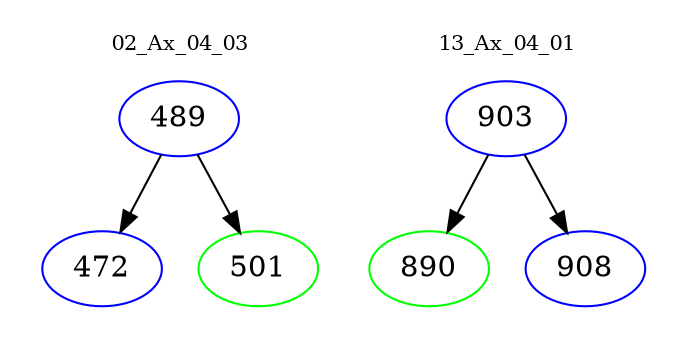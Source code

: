 digraph{
subgraph cluster_0 {
color = white
label = "02_Ax_04_03";
fontsize=10;
T0_489 [label="489", color="blue"]
T0_489 -> T0_472 [color="black"]
T0_472 [label="472", color="blue"]
T0_489 -> T0_501 [color="black"]
T0_501 [label="501", color="green"]
}
subgraph cluster_1 {
color = white
label = "13_Ax_04_01";
fontsize=10;
T1_903 [label="903", color="blue"]
T1_903 -> T1_890 [color="black"]
T1_890 [label="890", color="green"]
T1_903 -> T1_908 [color="black"]
T1_908 [label="908", color="blue"]
}
}

